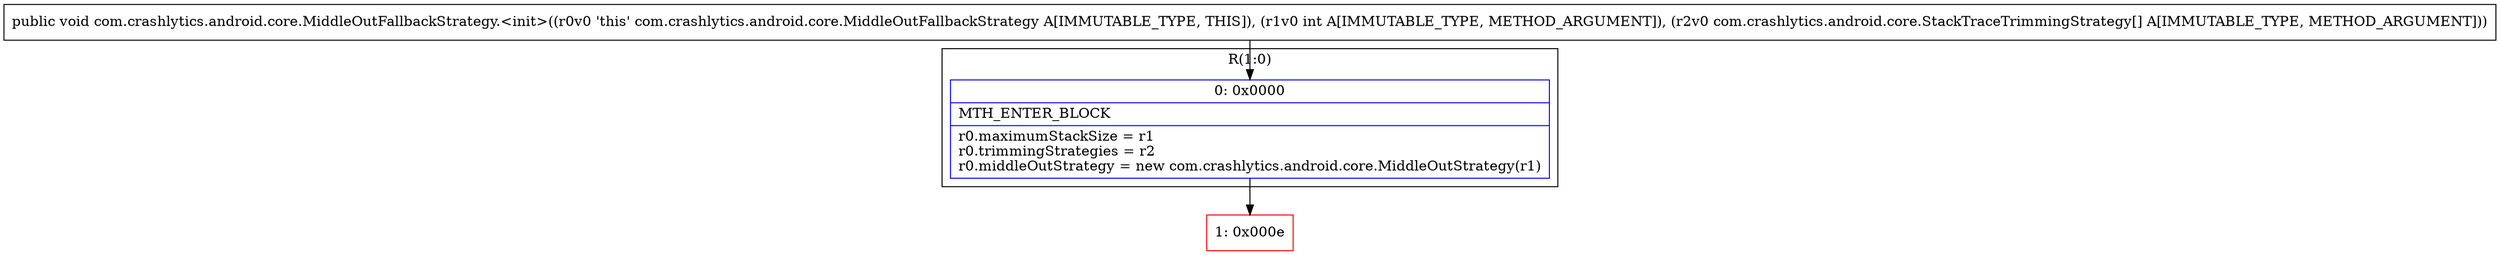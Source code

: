 digraph "CFG forcom.crashlytics.android.core.MiddleOutFallbackStrategy.\<init\>(I[Lcom\/crashlytics\/android\/core\/StackTraceTrimmingStrategy;)V" {
subgraph cluster_Region_1704935658 {
label = "R(1:0)";
node [shape=record,color=blue];
Node_0 [shape=record,label="{0\:\ 0x0000|MTH_ENTER_BLOCK\l|r0.maximumStackSize = r1\lr0.trimmingStrategies = r2\lr0.middleOutStrategy = new com.crashlytics.android.core.MiddleOutStrategy(r1)\l}"];
}
Node_1 [shape=record,color=red,label="{1\:\ 0x000e}"];
MethodNode[shape=record,label="{public void com.crashlytics.android.core.MiddleOutFallbackStrategy.\<init\>((r0v0 'this' com.crashlytics.android.core.MiddleOutFallbackStrategy A[IMMUTABLE_TYPE, THIS]), (r1v0 int A[IMMUTABLE_TYPE, METHOD_ARGUMENT]), (r2v0 com.crashlytics.android.core.StackTraceTrimmingStrategy[] A[IMMUTABLE_TYPE, METHOD_ARGUMENT])) }"];
MethodNode -> Node_0;
Node_0 -> Node_1;
}


